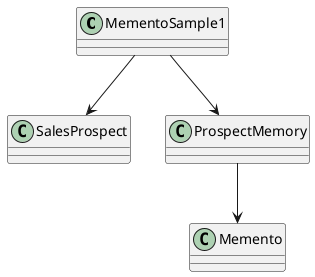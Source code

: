 @startuml
MementoSample1 --> SalesProspect
MementoSample1 --> ProspectMemory
ProspectMemory --> Memento


class MementoSample1
class SalesProspect
class Memento
class ProspectMemory
@enduml